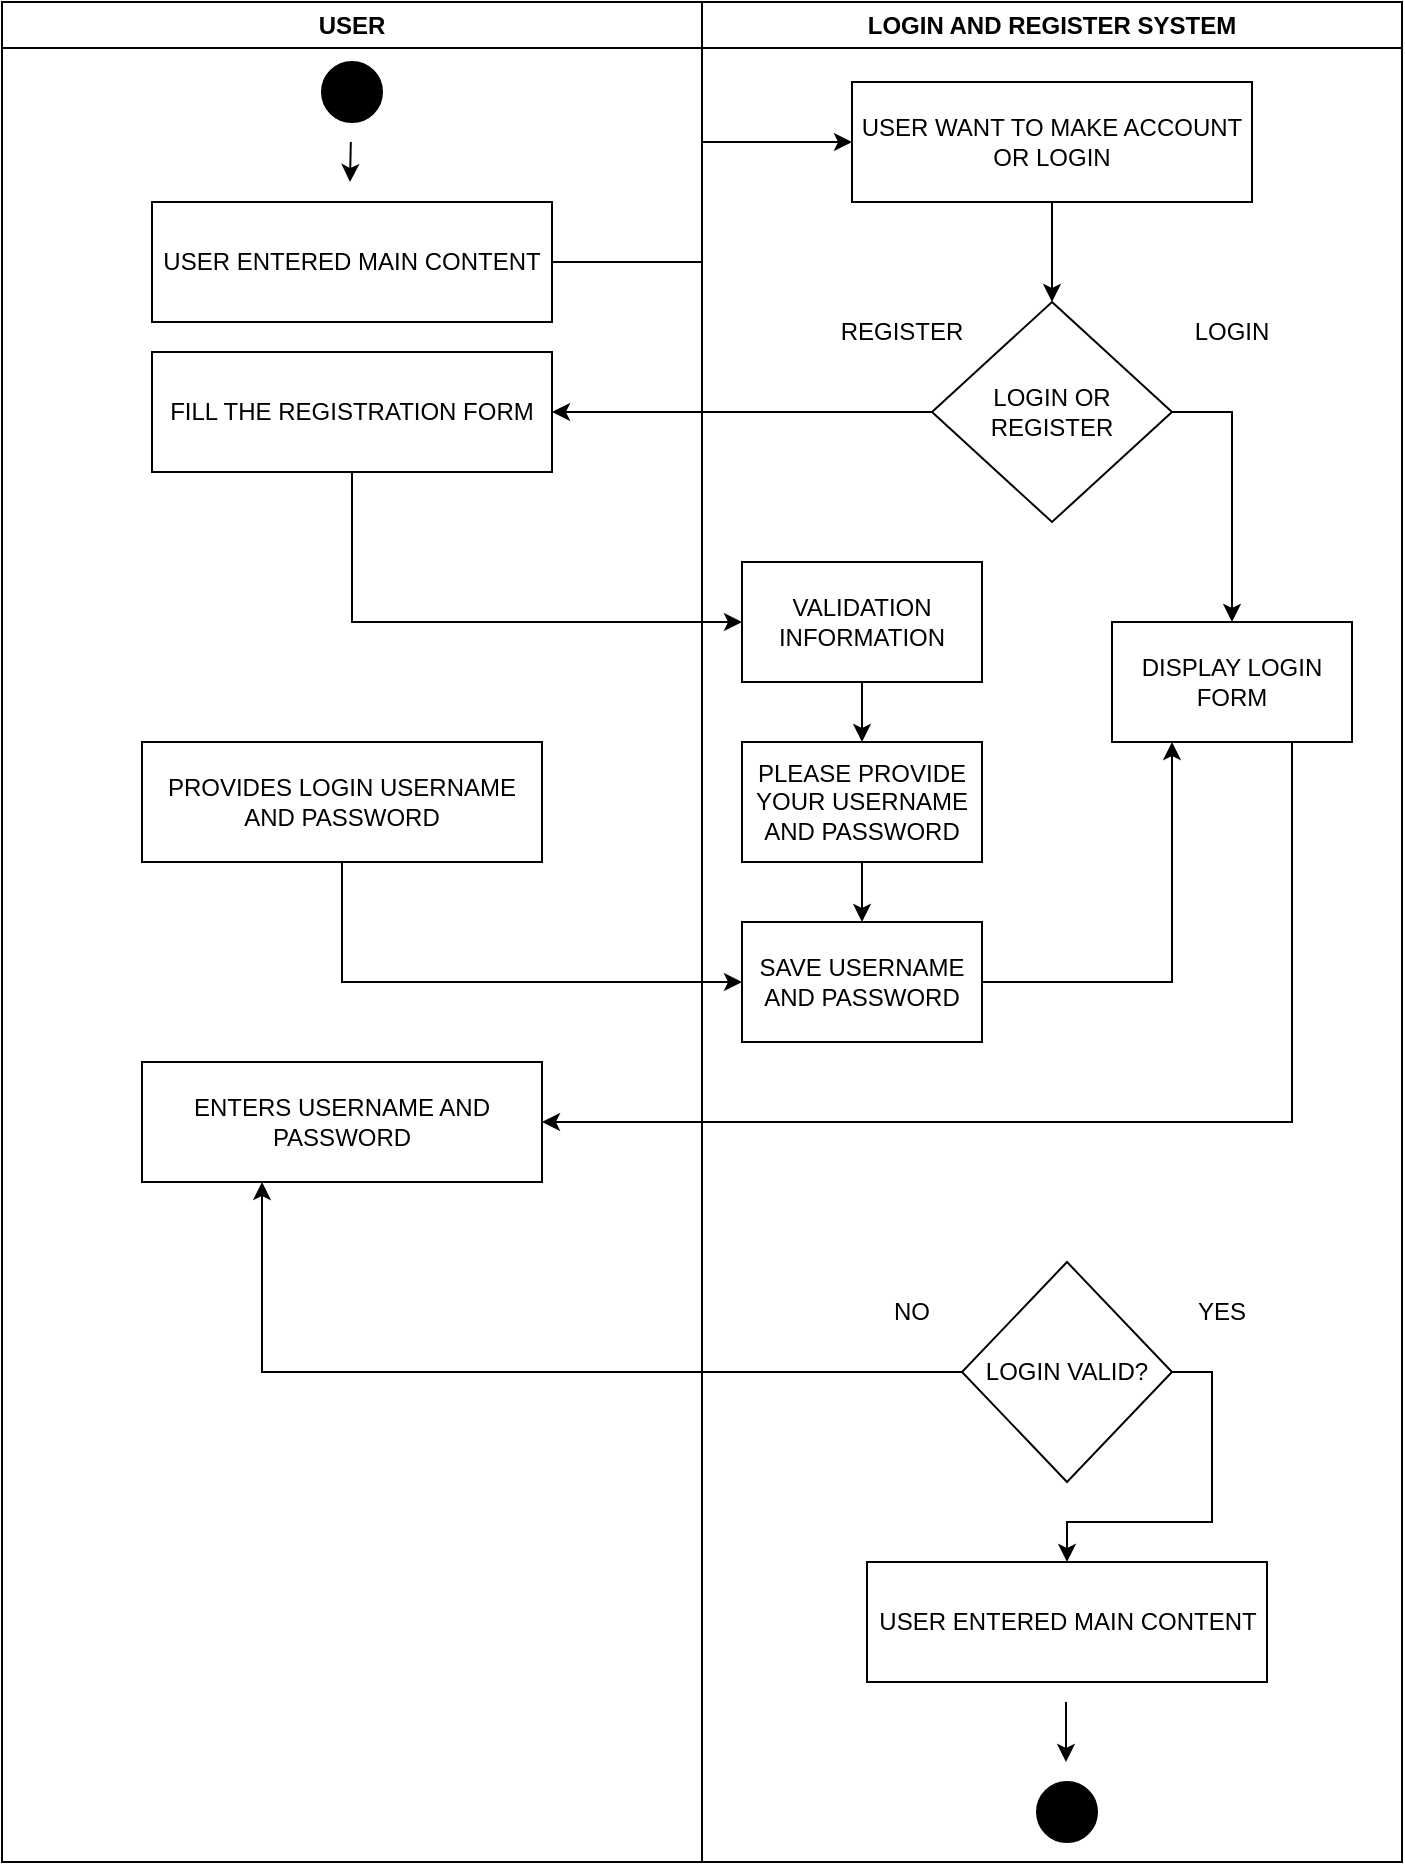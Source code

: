 <mxfile version="24.7.7">
  <diagram name="Page-1" id="GlkkUy571M6aSFndtOp1">
    <mxGraphModel grid="1" page="1" gridSize="10" guides="1" tooltips="1" connect="1" arrows="1" fold="1" pageScale="1" pageWidth="850" pageHeight="1100" math="0" shadow="0">
      <root>
        <mxCell id="0" />
        <mxCell id="1" parent="0" />
        <mxCell id="0V2fPN7P5CvaYjj3CucU-9" value="USER" style="swimlane;whiteSpace=wrap;html=1;" vertex="1" parent="1">
          <mxGeometry x="130" y="370" width="350" height="930" as="geometry">
            <mxRectangle x="130" y="370" width="70" height="30" as="alternateBounds" />
          </mxGeometry>
        </mxCell>
        <mxCell id="0V2fPN7P5CvaYjj3CucU-17" value="FILL THE REGISTRATION FORM" style="rounded=0;whiteSpace=wrap;html=1;" vertex="1" parent="0V2fPN7P5CvaYjj3CucU-9">
          <mxGeometry x="75" y="175" width="200" height="60" as="geometry" />
        </mxCell>
        <mxCell id="0V2fPN7P5CvaYjj3CucU-25" value="PROVIDES LOGIN USERNAME AND PASSWORD" style="rounded=0;whiteSpace=wrap;html=1;" vertex="1" parent="0V2fPN7P5CvaYjj3CucU-9">
          <mxGeometry x="70" y="370" width="200" height="60" as="geometry" />
        </mxCell>
        <mxCell id="0V2fPN7P5CvaYjj3CucU-31" value="ENTERS USERNAME AND PASSWORD" style="rounded=0;whiteSpace=wrap;html=1;" vertex="1" parent="0V2fPN7P5CvaYjj3CucU-9">
          <mxGeometry x="70" y="530" width="200" height="60" as="geometry" />
        </mxCell>
        <mxCell id="0V2fPN7P5CvaYjj3CucU-12" value="" style="ellipse;whiteSpace=wrap;html=1;aspect=fixed;fillColor=#000000;" vertex="1" parent="0V2fPN7P5CvaYjj3CucU-9">
          <mxGeometry x="160" y="30" width="30" height="30" as="geometry" />
        </mxCell>
        <mxCell id="0V2fPN7P5CvaYjj3CucU-32" value="USER ENTERED MAIN CONTENT" style="rounded=0;whiteSpace=wrap;html=1;" vertex="1" parent="0V2fPN7P5CvaYjj3CucU-9">
          <mxGeometry x="75" y="100" width="200" height="60" as="geometry" />
        </mxCell>
        <mxCell id="0V2fPN7P5CvaYjj3CucU-13" value="" style="endArrow=classic;html=1;rounded=0;" edge="1" parent="0V2fPN7P5CvaYjj3CucU-9">
          <mxGeometry width="50" height="50" relative="1" as="geometry">
            <mxPoint x="174.41" y="70" as="sourcePoint" />
            <mxPoint x="174" y="90" as="targetPoint" />
          </mxGeometry>
        </mxCell>
        <mxCell id="0V2fPN7P5CvaYjj3CucU-10" value="LOGIN AND REGISTER SYSTEM" style="swimlane;whiteSpace=wrap;html=1;" vertex="1" parent="1">
          <mxGeometry x="480" y="370" width="350" height="930" as="geometry">
            <mxRectangle x="130" y="370" width="70" height="30" as="alternateBounds" />
          </mxGeometry>
        </mxCell>
        <mxCell id="0V2fPN7P5CvaYjj3CucU-22" style="edgeStyle=orthogonalEdgeStyle;rounded=0;orthogonalLoop=1;jettySize=auto;html=1;exitX=1;exitY=0.5;exitDx=0;exitDy=0;entryX=0.5;entryY=0;entryDx=0;entryDy=0;" edge="1" parent="0V2fPN7P5CvaYjj3CucU-10" source="0V2fPN7P5CvaYjj3CucU-14" target="0V2fPN7P5CvaYjj3CucU-21">
          <mxGeometry relative="1" as="geometry" />
        </mxCell>
        <mxCell id="0V2fPN7P5CvaYjj3CucU-14" value="LOGIN OR REGISTER" style="rhombus;whiteSpace=wrap;html=1;" vertex="1" parent="0V2fPN7P5CvaYjj3CucU-10">
          <mxGeometry x="115" y="150" width="120" height="110" as="geometry" />
        </mxCell>
        <mxCell id="0V2fPN7P5CvaYjj3CucU-15" value="LOGIN" style="text;html=1;align=center;verticalAlign=middle;whiteSpace=wrap;rounded=0;" vertex="1" parent="0V2fPN7P5CvaYjj3CucU-10">
          <mxGeometry x="235" y="150" width="60" height="30" as="geometry" />
        </mxCell>
        <mxCell id="0V2fPN7P5CvaYjj3CucU-16" value="REGISTER" style="text;html=1;align=center;verticalAlign=middle;whiteSpace=wrap;rounded=0;" vertex="1" parent="0V2fPN7P5CvaYjj3CucU-10">
          <mxGeometry x="70" y="150" width="60" height="30" as="geometry" />
        </mxCell>
        <mxCell id="0V2fPN7P5CvaYjj3CucU-24" style="edgeStyle=orthogonalEdgeStyle;rounded=0;orthogonalLoop=1;jettySize=auto;html=1;exitX=0.5;exitY=1;exitDx=0;exitDy=0;entryX=0.5;entryY=0;entryDx=0;entryDy=0;" edge="1" parent="0V2fPN7P5CvaYjj3CucU-10" source="0V2fPN7P5CvaYjj3CucU-19" target="0V2fPN7P5CvaYjj3CucU-23">
          <mxGeometry relative="1" as="geometry" />
        </mxCell>
        <mxCell id="0V2fPN7P5CvaYjj3CucU-19" value="VALIDATION INFORMATION" style="rounded=0;whiteSpace=wrap;html=1;" vertex="1" parent="0V2fPN7P5CvaYjj3CucU-10">
          <mxGeometry x="20" y="280" width="120" height="60" as="geometry" />
        </mxCell>
        <mxCell id="0V2fPN7P5CvaYjj3CucU-21" value="DISPLAY LOGIN FORM" style="rounded=0;whiteSpace=wrap;html=1;" vertex="1" parent="0V2fPN7P5CvaYjj3CucU-10">
          <mxGeometry x="205" y="310" width="120" height="60" as="geometry" />
        </mxCell>
        <mxCell id="0V2fPN7P5CvaYjj3CucU-28" style="edgeStyle=orthogonalEdgeStyle;rounded=0;orthogonalLoop=1;jettySize=auto;html=1;exitX=0.5;exitY=1;exitDx=0;exitDy=0;entryX=0.5;entryY=0;entryDx=0;entryDy=0;" edge="1" parent="0V2fPN7P5CvaYjj3CucU-10" source="0V2fPN7P5CvaYjj3CucU-23" target="0V2fPN7P5CvaYjj3CucU-27">
          <mxGeometry relative="1" as="geometry" />
        </mxCell>
        <mxCell id="0V2fPN7P5CvaYjj3CucU-23" value="PLEASE PROVIDE YOUR USERNAME AND PASSWORD" style="rounded=0;whiteSpace=wrap;html=1;" vertex="1" parent="0V2fPN7P5CvaYjj3CucU-10">
          <mxGeometry x="20" y="370" width="120" height="60" as="geometry" />
        </mxCell>
        <mxCell id="0V2fPN7P5CvaYjj3CucU-30" style="edgeStyle=orthogonalEdgeStyle;rounded=0;orthogonalLoop=1;jettySize=auto;html=1;exitX=1;exitY=0.5;exitDx=0;exitDy=0;entryX=0.25;entryY=1;entryDx=0;entryDy=0;" edge="1" parent="0V2fPN7P5CvaYjj3CucU-10" source="0V2fPN7P5CvaYjj3CucU-27" target="0V2fPN7P5CvaYjj3CucU-21">
          <mxGeometry relative="1" as="geometry" />
        </mxCell>
        <mxCell id="0V2fPN7P5CvaYjj3CucU-27" value="SAVE USERNAME AND PASSWORD" style="rounded=0;whiteSpace=wrap;html=1;" vertex="1" parent="0V2fPN7P5CvaYjj3CucU-10">
          <mxGeometry x="20" y="460" width="120" height="60" as="geometry" />
        </mxCell>
        <mxCell id="0V2fPN7P5CvaYjj3CucU-37" style="edgeStyle=orthogonalEdgeStyle;rounded=0;orthogonalLoop=1;jettySize=auto;html=1;exitX=0.5;exitY=1;exitDx=0;exitDy=0;entryX=0.5;entryY=0;entryDx=0;entryDy=0;" edge="1" parent="0V2fPN7P5CvaYjj3CucU-10" source="0V2fPN7P5CvaYjj3CucU-35" target="0V2fPN7P5CvaYjj3CucU-14">
          <mxGeometry relative="1" as="geometry" />
        </mxCell>
        <mxCell id="0V2fPN7P5CvaYjj3CucU-35" value="USER WANT TO MAKE ACCOUNT OR LOGIN" style="rounded=0;whiteSpace=wrap;html=1;" vertex="1" parent="0V2fPN7P5CvaYjj3CucU-10">
          <mxGeometry x="75" y="40" width="200" height="60" as="geometry" />
        </mxCell>
        <mxCell id="0V2fPN7P5CvaYjj3CucU-47" style="edgeStyle=orthogonalEdgeStyle;rounded=0;orthogonalLoop=1;jettySize=auto;html=1;exitX=1;exitY=0.5;exitDx=0;exitDy=0;entryX=0.5;entryY=0;entryDx=0;entryDy=0;" edge="1" parent="0V2fPN7P5CvaYjj3CucU-10" source="0V2fPN7P5CvaYjj3CucU-39" target="0V2fPN7P5CvaYjj3CucU-46">
          <mxGeometry relative="1" as="geometry" />
        </mxCell>
        <mxCell id="0V2fPN7P5CvaYjj3CucU-39" value="LOGIN VALID?" style="rhombus;whiteSpace=wrap;html=1;" vertex="1" parent="0V2fPN7P5CvaYjj3CucU-10">
          <mxGeometry x="130" y="630" width="105" height="110" as="geometry" />
        </mxCell>
        <mxCell id="0V2fPN7P5CvaYjj3CucU-41" value="YES" style="text;html=1;align=center;verticalAlign=middle;whiteSpace=wrap;rounded=0;" vertex="1" parent="0V2fPN7P5CvaYjj3CucU-10">
          <mxGeometry x="230" y="640" width="60" height="30" as="geometry" />
        </mxCell>
        <mxCell id="0V2fPN7P5CvaYjj3CucU-42" value="NO" style="text;html=1;align=center;verticalAlign=middle;whiteSpace=wrap;rounded=0;" vertex="1" parent="0V2fPN7P5CvaYjj3CucU-10">
          <mxGeometry x="75" y="640" width="60" height="30" as="geometry" />
        </mxCell>
        <mxCell id="0V2fPN7P5CvaYjj3CucU-46" value="USER ENTERED MAIN CONTENT" style="rounded=0;whiteSpace=wrap;html=1;" vertex="1" parent="0V2fPN7P5CvaYjj3CucU-10">
          <mxGeometry x="82.5" y="780" width="200" height="60" as="geometry" />
        </mxCell>
        <mxCell id="0V2fPN7P5CvaYjj3CucU-48" value="" style="ellipse;whiteSpace=wrap;html=1;aspect=fixed;fillColor=#000000;" vertex="1" parent="0V2fPN7P5CvaYjj3CucU-10">
          <mxGeometry x="167.5" y="890" width="30" height="30" as="geometry" />
        </mxCell>
        <mxCell id="0V2fPN7P5CvaYjj3CucU-50" value="" style="endArrow=classic;html=1;rounded=0;" edge="1" parent="0V2fPN7P5CvaYjj3CucU-10">
          <mxGeometry width="50" height="50" relative="1" as="geometry">
            <mxPoint x="182" y="850" as="sourcePoint" />
            <mxPoint x="182" y="880" as="targetPoint" />
          </mxGeometry>
        </mxCell>
        <mxCell id="0V2fPN7P5CvaYjj3CucU-18" style="edgeStyle=orthogonalEdgeStyle;rounded=0;orthogonalLoop=1;jettySize=auto;html=1;exitX=0;exitY=0.5;exitDx=0;exitDy=0;entryX=1;entryY=0.5;entryDx=0;entryDy=0;" edge="1" parent="1" source="0V2fPN7P5CvaYjj3CucU-14" target="0V2fPN7P5CvaYjj3CucU-17">
          <mxGeometry relative="1" as="geometry" />
        </mxCell>
        <mxCell id="0V2fPN7P5CvaYjj3CucU-20" style="edgeStyle=orthogonalEdgeStyle;rounded=0;orthogonalLoop=1;jettySize=auto;html=1;exitX=0.5;exitY=1;exitDx=0;exitDy=0;entryX=0;entryY=0.5;entryDx=0;entryDy=0;" edge="1" parent="1" source="0V2fPN7P5CvaYjj3CucU-17" target="0V2fPN7P5CvaYjj3CucU-19">
          <mxGeometry relative="1" as="geometry" />
        </mxCell>
        <mxCell id="0V2fPN7P5CvaYjj3CucU-29" style="edgeStyle=orthogonalEdgeStyle;rounded=0;orthogonalLoop=1;jettySize=auto;html=1;exitX=0.5;exitY=1;exitDx=0;exitDy=0;entryX=0;entryY=0.5;entryDx=0;entryDy=0;" edge="1" parent="1" source="0V2fPN7P5CvaYjj3CucU-25" target="0V2fPN7P5CvaYjj3CucU-27">
          <mxGeometry relative="1" as="geometry" />
        </mxCell>
        <mxCell id="0V2fPN7P5CvaYjj3CucU-36" style="edgeStyle=orthogonalEdgeStyle;rounded=0;orthogonalLoop=1;jettySize=auto;html=1;exitX=1;exitY=0.5;exitDx=0;exitDy=0;entryX=0;entryY=0.5;entryDx=0;entryDy=0;" edge="1" parent="1" source="0V2fPN7P5CvaYjj3CucU-32" target="0V2fPN7P5CvaYjj3CucU-35">
          <mxGeometry relative="1" as="geometry" />
        </mxCell>
        <mxCell id="0V2fPN7P5CvaYjj3CucU-38" style="edgeStyle=orthogonalEdgeStyle;rounded=0;orthogonalLoop=1;jettySize=auto;html=1;exitX=0.75;exitY=1;exitDx=0;exitDy=0;entryX=1;entryY=0.5;entryDx=0;entryDy=0;" edge="1" parent="1" source="0V2fPN7P5CvaYjj3CucU-21" target="0V2fPN7P5CvaYjj3CucU-31">
          <mxGeometry relative="1" as="geometry" />
        </mxCell>
        <mxCell id="0V2fPN7P5CvaYjj3CucU-43" style="edgeStyle=orthogonalEdgeStyle;rounded=0;orthogonalLoop=1;jettySize=auto;html=1;exitX=0;exitY=0.5;exitDx=0;exitDy=0;entryX=0.3;entryY=1;entryDx=0;entryDy=0;entryPerimeter=0;" edge="1" parent="1" source="0V2fPN7P5CvaYjj3CucU-39" target="0V2fPN7P5CvaYjj3CucU-31">
          <mxGeometry relative="1" as="geometry" />
        </mxCell>
      </root>
    </mxGraphModel>
  </diagram>
</mxfile>
